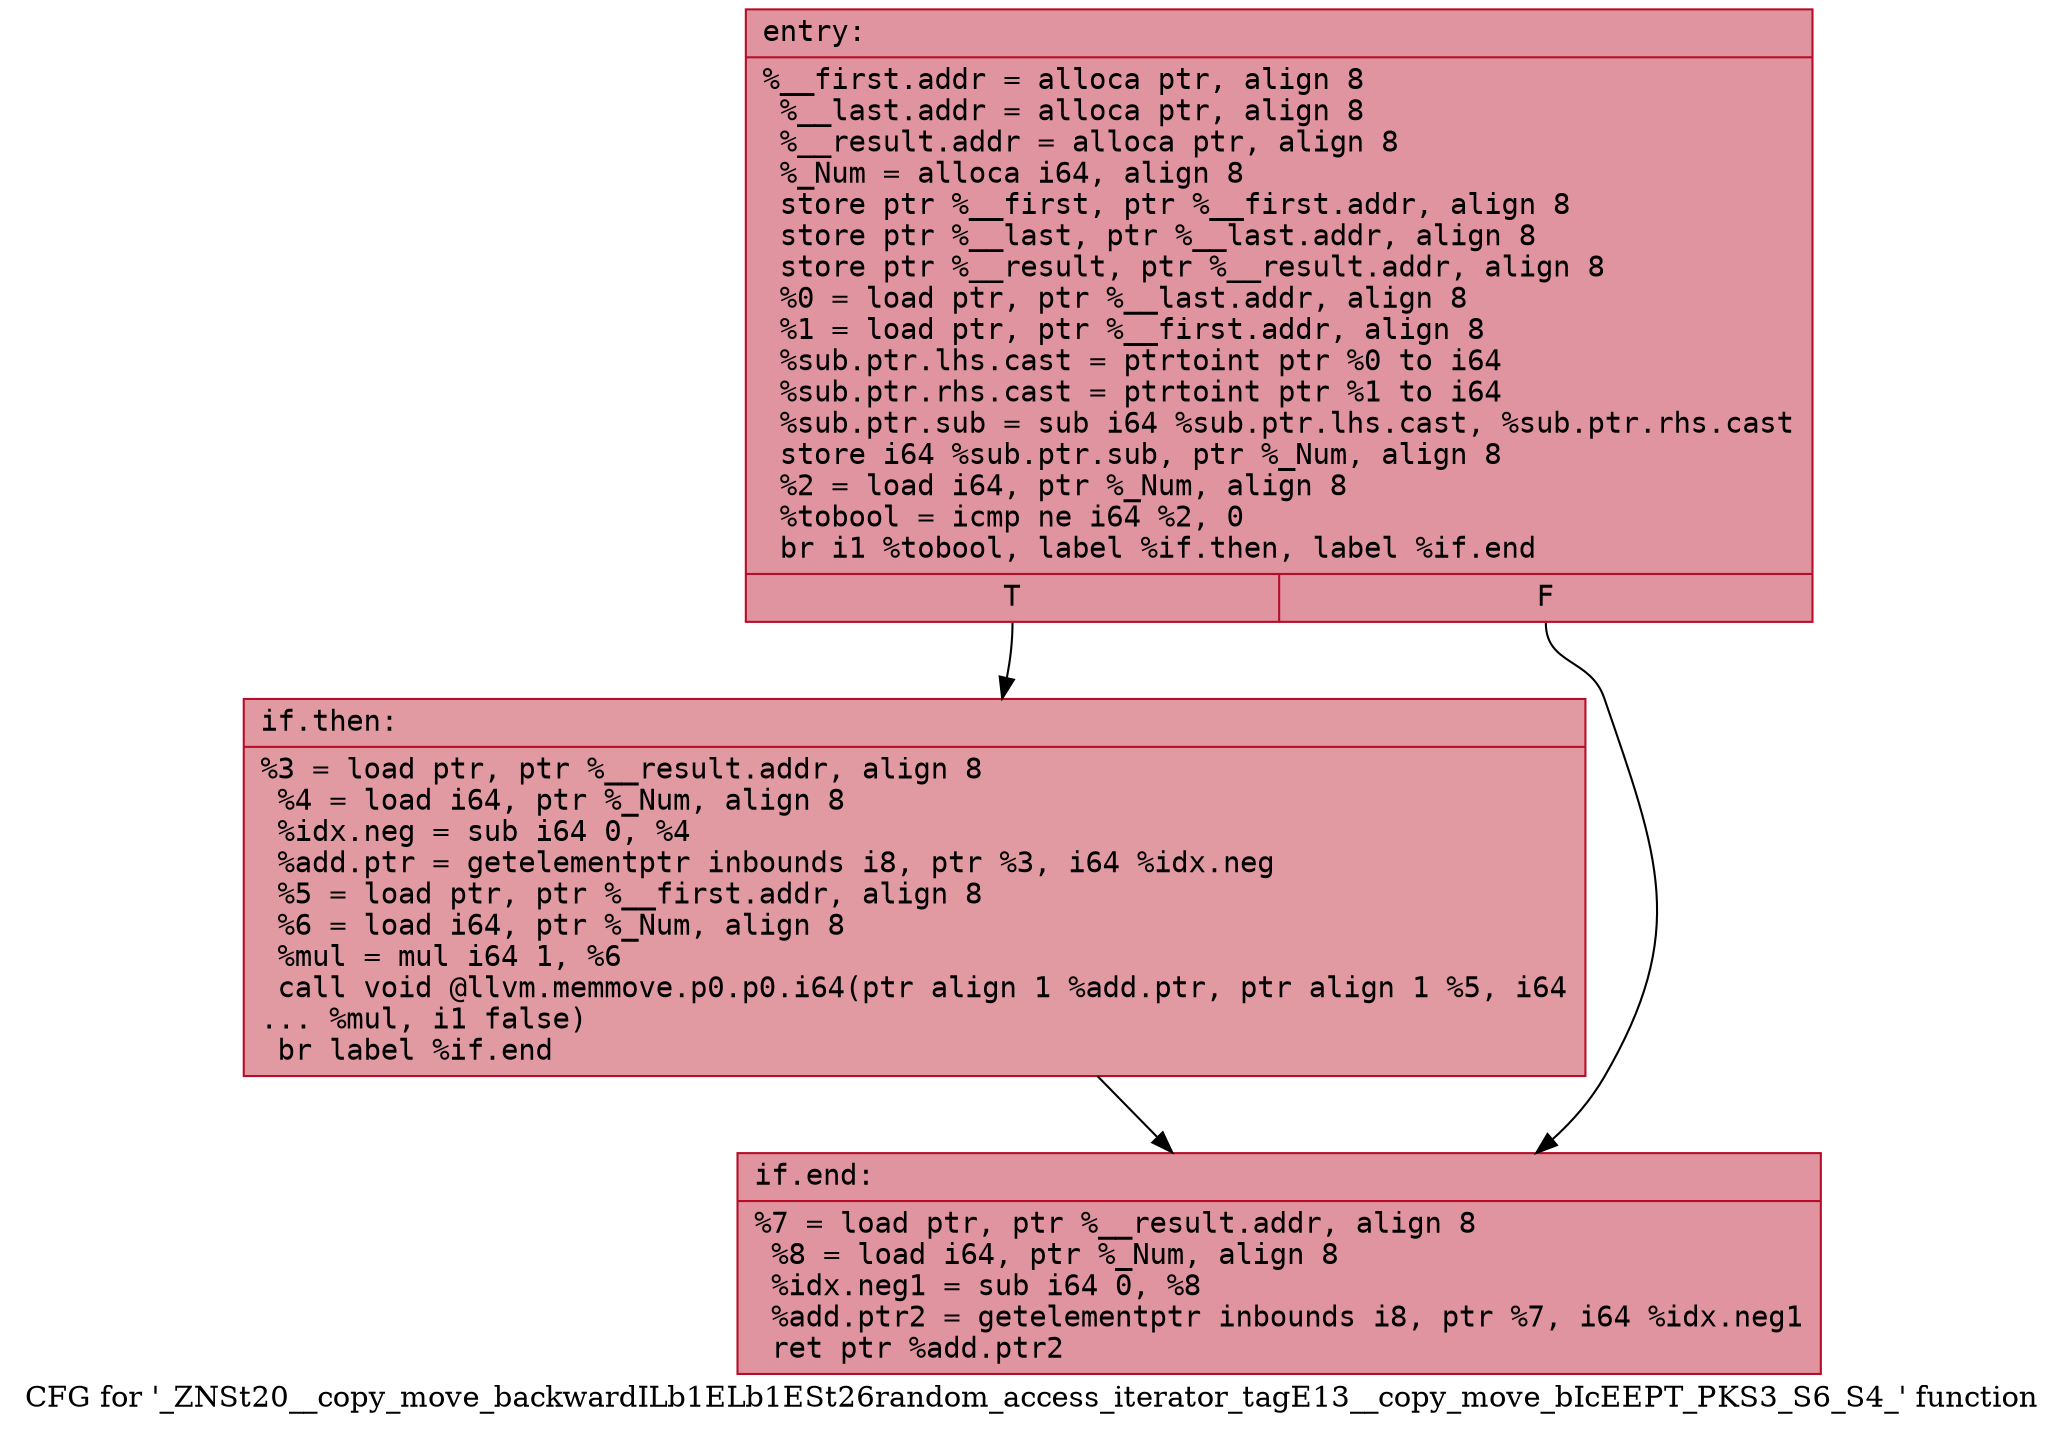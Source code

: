 digraph "CFG for '_ZNSt20__copy_move_backwardILb1ELb1ESt26random_access_iterator_tagE13__copy_move_bIcEEPT_PKS3_S6_S4_' function" {
	label="CFG for '_ZNSt20__copy_move_backwardILb1ELb1ESt26random_access_iterator_tagE13__copy_move_bIcEEPT_PKS3_S6_S4_' function";

	Node0x5555abcc10b0 [shape=record,color="#b70d28ff", style=filled, fillcolor="#b70d2870" fontname="Courier",label="{entry:\l|  %__first.addr = alloca ptr, align 8\l  %__last.addr = alloca ptr, align 8\l  %__result.addr = alloca ptr, align 8\l  %_Num = alloca i64, align 8\l  store ptr %__first, ptr %__first.addr, align 8\l  store ptr %__last, ptr %__last.addr, align 8\l  store ptr %__result, ptr %__result.addr, align 8\l  %0 = load ptr, ptr %__last.addr, align 8\l  %1 = load ptr, ptr %__first.addr, align 8\l  %sub.ptr.lhs.cast = ptrtoint ptr %0 to i64\l  %sub.ptr.rhs.cast = ptrtoint ptr %1 to i64\l  %sub.ptr.sub = sub i64 %sub.ptr.lhs.cast, %sub.ptr.rhs.cast\l  store i64 %sub.ptr.sub, ptr %_Num, align 8\l  %2 = load i64, ptr %_Num, align 8\l  %tobool = icmp ne i64 %2, 0\l  br i1 %tobool, label %if.then, label %if.end\l|{<s0>T|<s1>F}}"];
	Node0x5555abcc10b0:s0 -> Node0x5555abcc1930[tooltip="entry -> if.then\nProbability 62.50%" ];
	Node0x5555abcc10b0:s1 -> Node0x5555abcc1b40[tooltip="entry -> if.end\nProbability 37.50%" ];
	Node0x5555abcc1930 [shape=record,color="#b70d28ff", style=filled, fillcolor="#bb1b2c70" fontname="Courier",label="{if.then:\l|  %3 = load ptr, ptr %__result.addr, align 8\l  %4 = load i64, ptr %_Num, align 8\l  %idx.neg = sub i64 0, %4\l  %add.ptr = getelementptr inbounds i8, ptr %3, i64 %idx.neg\l  %5 = load ptr, ptr %__first.addr, align 8\l  %6 = load i64, ptr %_Num, align 8\l  %mul = mul i64 1, %6\l  call void @llvm.memmove.p0.p0.i64(ptr align 1 %add.ptr, ptr align 1 %5, i64\l... %mul, i1 false)\l  br label %if.end\l}"];
	Node0x5555abcc1930 -> Node0x5555abcc1b40[tooltip="if.then -> if.end\nProbability 100.00%" ];
	Node0x5555abcc1b40 [shape=record,color="#b70d28ff", style=filled, fillcolor="#b70d2870" fontname="Courier",label="{if.end:\l|  %7 = load ptr, ptr %__result.addr, align 8\l  %8 = load i64, ptr %_Num, align 8\l  %idx.neg1 = sub i64 0, %8\l  %add.ptr2 = getelementptr inbounds i8, ptr %7, i64 %idx.neg1\l  ret ptr %add.ptr2\l}"];
}
